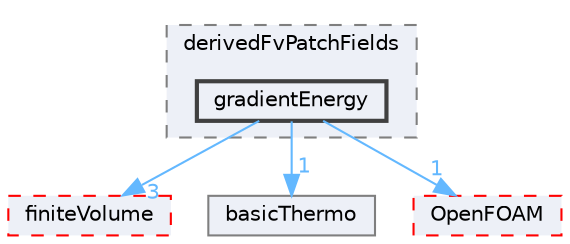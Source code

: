 digraph "src/thermophysicalModels/basic/derivedFvPatchFields/gradientEnergy"
{
 // LATEX_PDF_SIZE
  bgcolor="transparent";
  edge [fontname=Helvetica,fontsize=10,labelfontname=Helvetica,labelfontsize=10];
  node [fontname=Helvetica,fontsize=10,shape=box,height=0.2,width=0.4];
  compound=true
  subgraph clusterdir_e16043cb9392d2fae30028e527defb61 {
    graph [ bgcolor="#edf0f7", pencolor="grey50", label="derivedFvPatchFields", fontname=Helvetica,fontsize=10 style="filled,dashed", URL="dir_e16043cb9392d2fae30028e527defb61.html",tooltip=""]
  dir_01faa60dfafe1e1fdaca175ef2ea0a8a [label="gradientEnergy", fillcolor="#edf0f7", color="grey25", style="filled,bold", URL="dir_01faa60dfafe1e1fdaca175ef2ea0a8a.html",tooltip=""];
  }
  dir_9bd15774b555cf7259a6fa18f99fe99b [label="finiteVolume", fillcolor="#edf0f7", color="red", style="filled,dashed", URL="dir_9bd15774b555cf7259a6fa18f99fe99b.html",tooltip=""];
  dir_ba216299fdd5e0812ff0312bad2cf033 [label="basicThermo", fillcolor="#edf0f7", color="grey50", style="filled", URL="dir_ba216299fdd5e0812ff0312bad2cf033.html",tooltip=""];
  dir_c5473ff19b20e6ec4dfe5c310b3778a8 [label="OpenFOAM", fillcolor="#edf0f7", color="red", style="filled,dashed", URL="dir_c5473ff19b20e6ec4dfe5c310b3778a8.html",tooltip=""];
  dir_01faa60dfafe1e1fdaca175ef2ea0a8a->dir_9bd15774b555cf7259a6fa18f99fe99b [headlabel="3", labeldistance=1.5 headhref="dir_001666_001387.html" href="dir_001666_001387.html" color="steelblue1" fontcolor="steelblue1"];
  dir_01faa60dfafe1e1fdaca175ef2ea0a8a->dir_ba216299fdd5e0812ff0312bad2cf033 [headlabel="1", labeldistance=1.5 headhref="dir_001666_000250.html" href="dir_001666_000250.html" color="steelblue1" fontcolor="steelblue1"];
  dir_01faa60dfafe1e1fdaca175ef2ea0a8a->dir_c5473ff19b20e6ec4dfe5c310b3778a8 [headlabel="1", labeldistance=1.5 headhref="dir_001666_002695.html" href="dir_001666_002695.html" color="steelblue1" fontcolor="steelblue1"];
}
